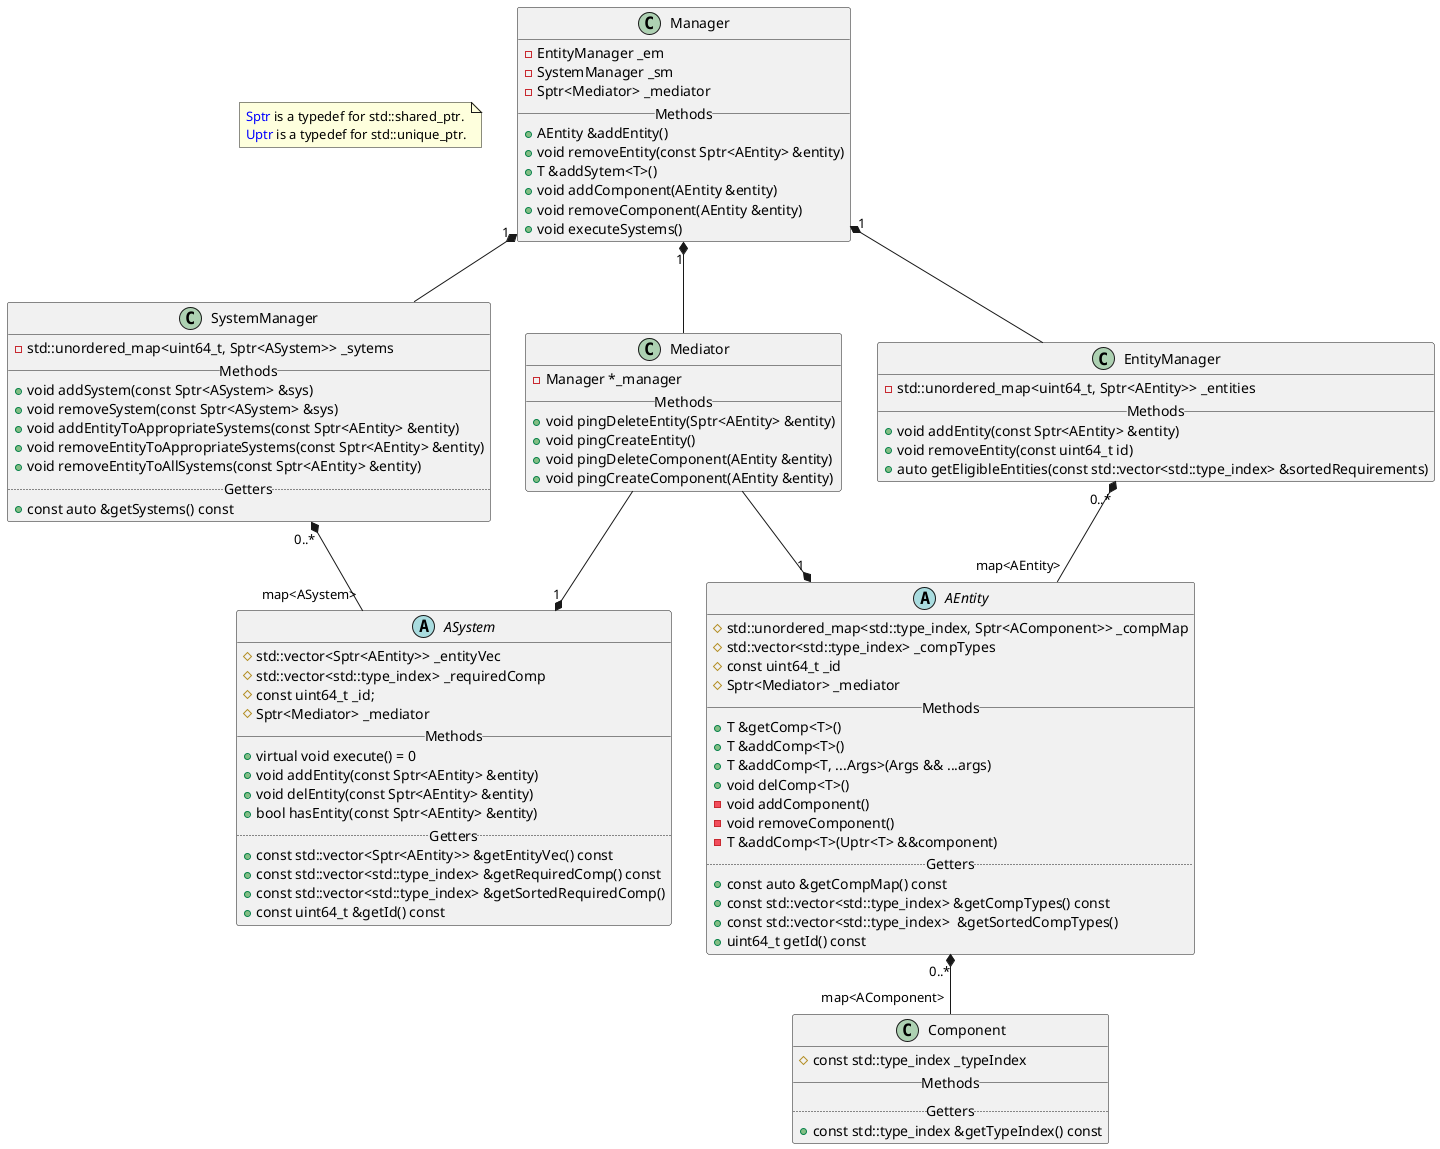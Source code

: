 @startuml

note as N1
<color:blue>Sptr</color> is a typedef for std::shared_ptr.
<color:blue>Uptr</color> is a typedef for std::unique_ptr.
end note

together {
class EntityManager
class Mediator
class SystemManager
}

together {
class ASystem
class AEntity
}

class Manager {
- EntityManager _em
- SystemManager _sm
- Sptr<Mediator> _mediator
__ Methods __
+ AEntity &addEntity()
+ void removeEntity(const Sptr<AEntity> &entity)
+ T &addSytem<T>()
+ void addComponent(AEntity &entity)
+ void removeComponent(AEntity &entity)
+ void executeSystems()
}

abstract class ASystem {
# std::vector<Sptr<AEntity>> _entityVec
# std::vector<std::type_index> _requiredComp
# const uint64_t _id;
# Sptr<Mediator> _mediator
__ Methods __
+ virtual void execute() = 0
+ void addEntity(const Sptr<AEntity> &entity)
+ void delEntity(const Sptr<AEntity> &entity)
+ bool hasEntity(const Sptr<AEntity> &entity)
.. Getters ..
+ const std::vector<Sptr<AEntity>> &getEntityVec() const
+ const std::vector<std::type_index> &getRequiredComp() const
+ const std::vector<std::type_index> &getSortedRequiredComp()
+ const uint64_t &getId() const
}

abstract class AEntity {
# std::unordered_map<std::type_index, Sptr<AComponent>> _compMap
# std::vector<std::type_index> _compTypes
# const uint64_t _id
# Sptr<Mediator> _mediator
__ Methods __
+ T &getComp<T>()
+ T &addComp<T>()
+ T &addComp<T, ...Args>(Args && ...args)
+ void delComp<T>()
- void addComponent()
- void removeComponent()
- T &addComp<T>(Uptr<T> &&component)
.. Getters ..
+ const auto &getCompMap() const
+ const std::vector<std::type_index> &getCompTypes() const
+ const std::vector<std::type_index>  &getSortedCompTypes()
+ uint64_t getId() const
}

class Component {
# const std::type_index _typeIndex
__ Methods __
.. Getters ..
+ const std::type_index &getTypeIndex() const
}

class EntityManager {
- std::unordered_map<uint64_t, Sptr<AEntity>> _entities
__ Methods __
+ void addEntity(const Sptr<AEntity> &entity)
+ void removeEntity(const uint64_t id)
+ auto getEligibleEntities(const std::vector<std::type_index> &sortedRequirements)
}

class SystemManager {
- std::unordered_map<uint64_t, Sptr<ASystem>> _sytems
__ Methods __
+ void addSystem(const Sptr<ASystem> &sys)
+ void removeSystem(const Sptr<ASystem> &sys)
+ void addEntityToAppropriateSystems(const Sptr<AEntity> &entity)
+ void removeEntityToAppropriateSystems(const Sptr<AEntity> &entity)
+ void removeEntityToAllSystems(const Sptr<AEntity> &entity)
.. Getters ..
+ const auto &getSystems() const
}

class Mediator {
- Manager *_manager
__ Methods __
+ void pingDeleteEntity(Sptr<AEntity> &entity)
+ void pingCreateEntity()
+ void pingDeleteComponent(AEntity &entity)
+ void pingCreateComponent(AEntity &entity)
}

ASystem "1" *-- Mediator
AEntity "1" *-- Mediator
Manager "1" *-- Mediator
Manager "1" *-- EntityManager
Manager "1" *-- SystemManager
SystemManager "0..*" *-- "map<ASystem>" ASystem
EntityManager "0..*" *-- "map<AEntity>" AEntity
AEntity "0..*" *-- "map<AComponent>" Component

@enduml